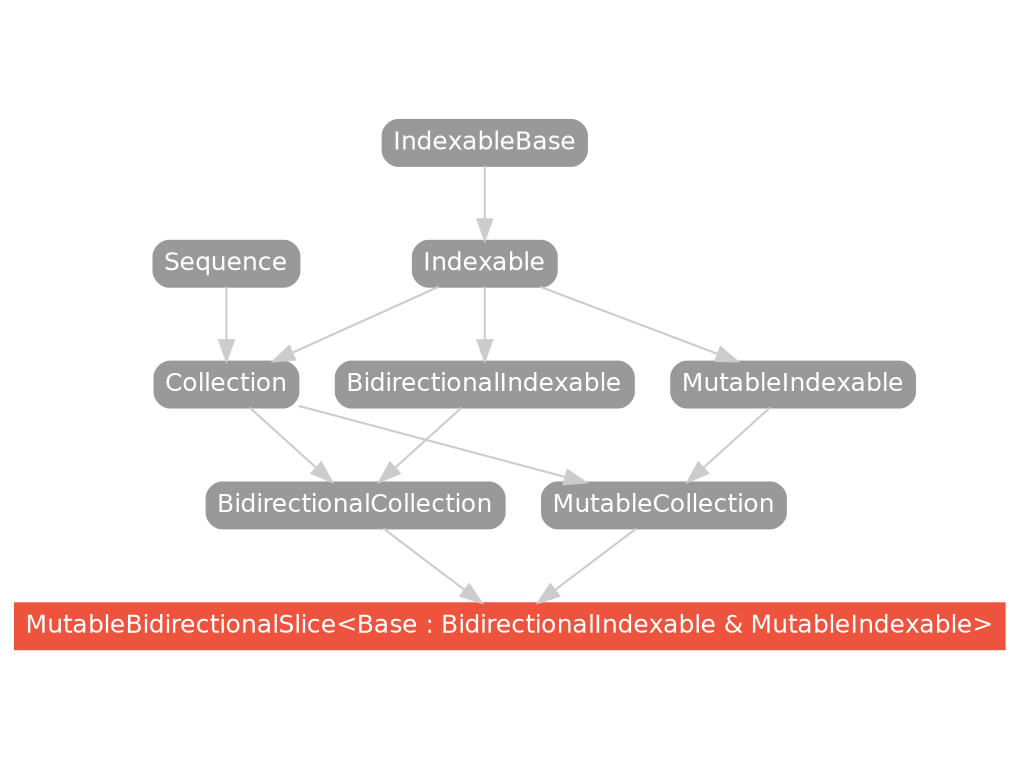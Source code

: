 strict digraph "MutableBidirectionalSlice<Base : BidirectionalIndexable & MutableIndexable> - Type Hierarchy - SwiftDoc.org" {
    pad="0.1,0.8"
    node [shape=box, style="filled,rounded", color="#999999", fillcolor="#999999", fontcolor=white, fontname=Helvetica, fontnames="Helvetica,sansserif", fontsize=12, margin="0.07,0.05", height="0.3"]
    edge [color="#cccccc"]
    "BidirectionalCollection" [URL="/protocol/BidirectionalCollection/hierarchy/"]
    "BidirectionalIndexable" [URL="/protocol/BidirectionalIndexable/hierarchy/"]
    "Collection" [URL="/protocol/Collection/hierarchy/"]
    "Indexable" [URL="/protocol/Indexable/hierarchy/"]
    "IndexableBase" [URL="/protocol/IndexableBase/hierarchy/"]
    "MutableBidirectionalSlice<Base : BidirectionalIndexable & MutableIndexable>" [URL="/type/MutableBidirectionalSlice/", style="filled", fillcolor="#ee543d", color="#ee543d"]
    "MutableCollection" [URL="/protocol/MutableCollection/hierarchy/"]
    "MutableIndexable" [URL="/protocol/MutableIndexable/hierarchy/"]
    "Sequence" [URL="/protocol/Sequence/hierarchy/"]    "BidirectionalCollection" -> "MutableBidirectionalSlice<Base : BidirectionalIndexable & MutableIndexable>"
    "MutableCollection" -> "MutableBidirectionalSlice<Base : BidirectionalIndexable & MutableIndexable>"
    "BidirectionalIndexable" -> "BidirectionalCollection"
    "Collection" -> "BidirectionalCollection"
    "Indexable" -> "BidirectionalIndexable"
    "IndexableBase" -> "Indexable"
    "Indexable" -> "Collection"
    "Sequence" -> "Collection"
    "IndexableBase" -> "Indexable"
    "MutableIndexable" -> "MutableCollection"
    "Collection" -> "MutableCollection"
    "Indexable" -> "MutableIndexable"
    "IndexableBase" -> "Indexable"
    "Indexable" -> "Collection"
    "Sequence" -> "Collection"
    "IndexableBase" -> "Indexable"
    subgraph Types {
        rank = max; "MutableBidirectionalSlice<Base : BidirectionalIndexable & MutableIndexable>";
    }
}
